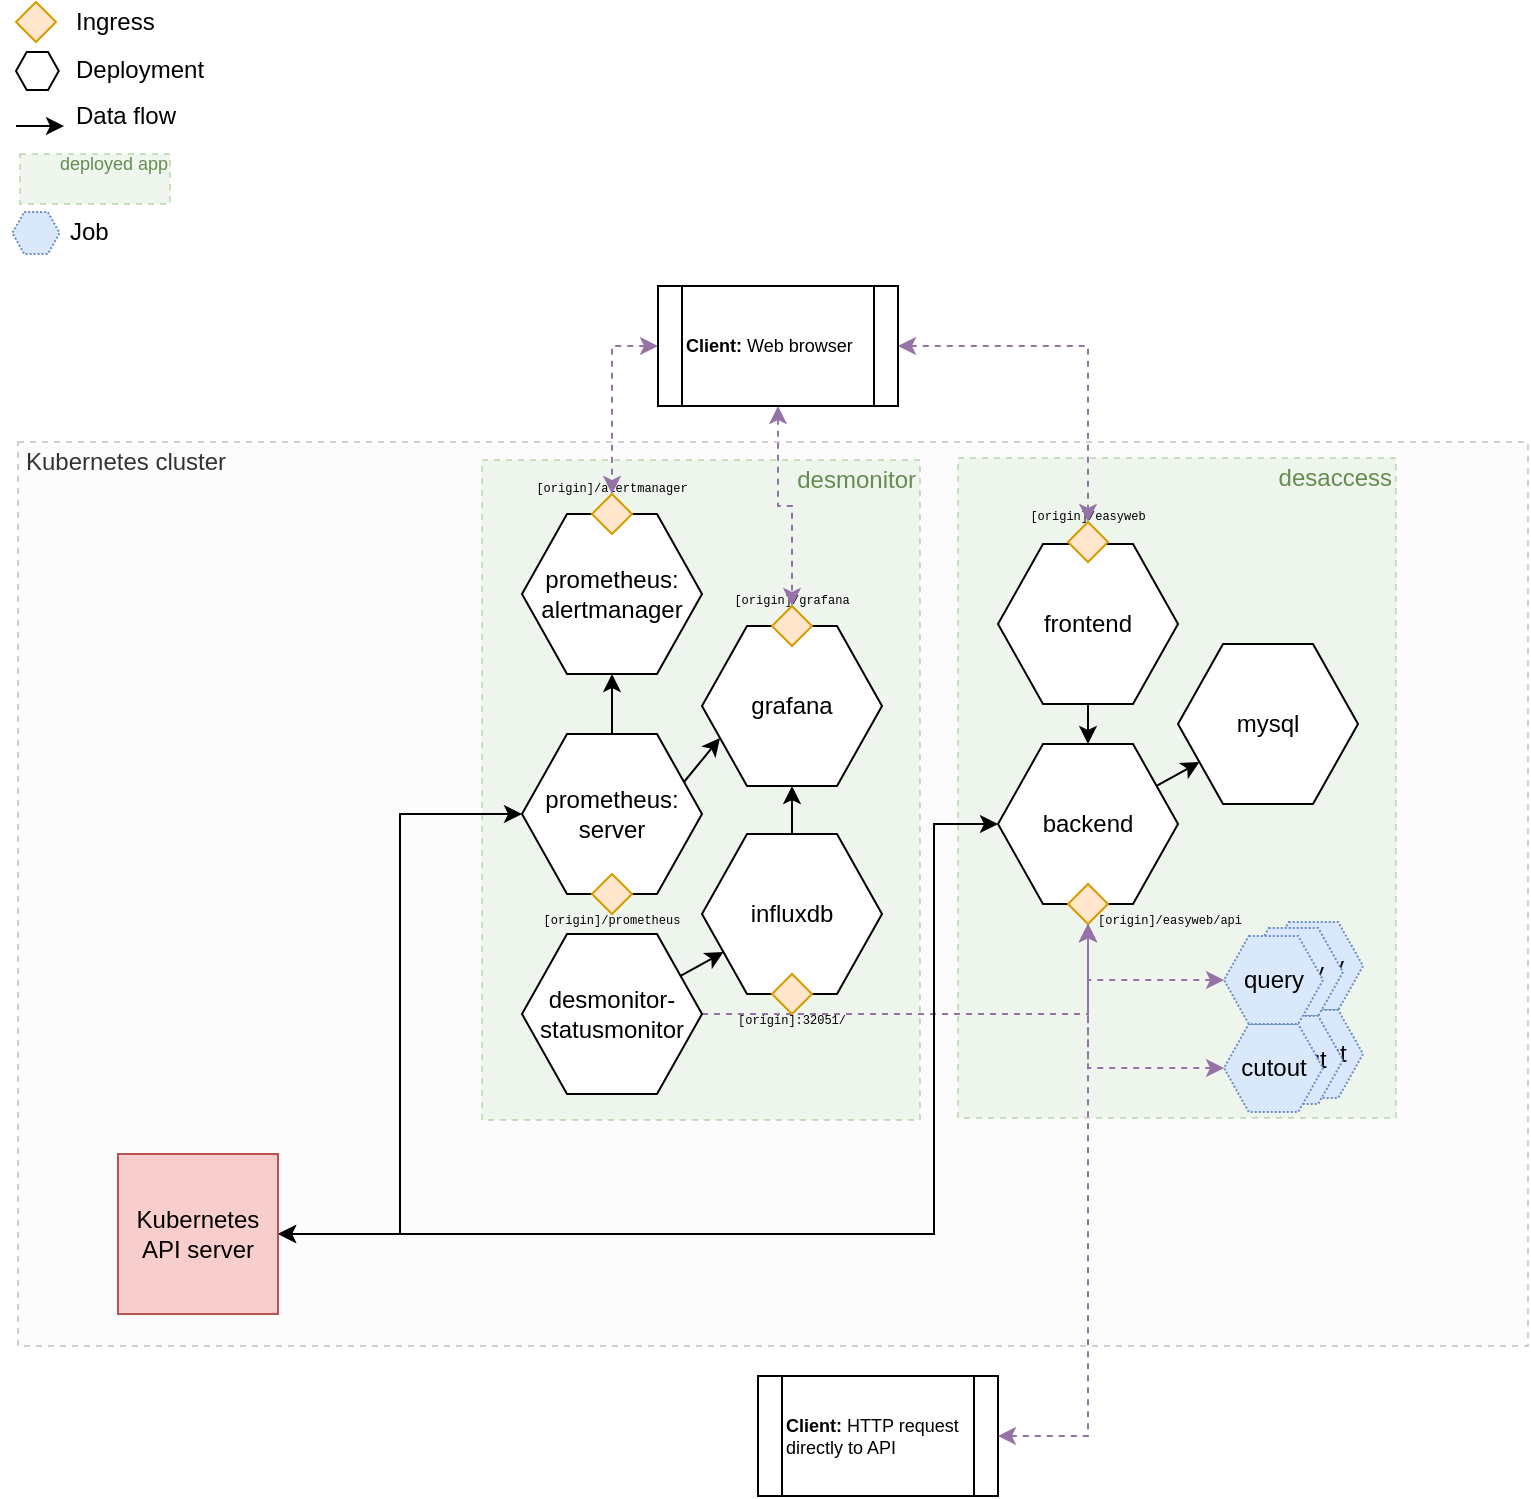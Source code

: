 <mxfile version="13.0.3" type="device"><diagram id="Mzlb6xlfc7U3hvmdmJUH" name="Page-1"><mxGraphModel dx="1114" dy="653" grid="0" gridSize="10" guides="1" tooltips="1" connect="1" arrows="1" fold="1" page="1" pageScale="1" pageWidth="850" pageHeight="1100" math="0" shadow="0"><root><mxCell id="0"/><mxCell id="1" parent="0"/><mxCell id="6bZDnzHKxkmFpyvZK2wN-145" value="" style="group" vertex="1" connectable="0" parent="1"><mxGeometry x="23" y="259" width="755" height="452" as="geometry"/></mxCell><mxCell id="6bZDnzHKxkmFpyvZK2wN-137" value="" style="whiteSpace=wrap;html=1;shadow=0;dashed=1;comic=0;fillColor=#f5f5f5;fontFamily=Helvetica;fontSize=9;fontColor=#333333;align=left;strokeColor=#666666;opacity=30;" vertex="1" parent="6bZDnzHKxkmFpyvZK2wN-145"><mxGeometry width="755" height="452" as="geometry"/></mxCell><mxCell id="6bZDnzHKxkmFpyvZK2wN-144" value="Kubernetes cluster" style="text;html=1;strokeColor=none;fillColor=none;align=left;verticalAlign=middle;whiteSpace=wrap;rounded=0;shadow=0;dashed=1;comic=0;fontFamily=Helvetica;fontSize=12;opacity=40;fontColor=#333333;" vertex="1" parent="6bZDnzHKxkmFpyvZK2wN-145"><mxGeometry x="1.5" width="119" height="20" as="geometry"/></mxCell><mxCell id="6bZDnzHKxkmFpyvZK2wN-111" value="" style="group" vertex="1" connectable="0" parent="1"><mxGeometry x="493" y="267" width="219" height="330" as="geometry"/></mxCell><mxCell id="6bZDnzHKxkmFpyvZK2wN-63" value="" style="whiteSpace=wrap;html=1;shadow=0;comic=0;fontFamily=Courier New;fontSize=6;align=center;fillColor=#d5e8d4;strokeColor=#82b366;dashed=1;opacity=40;" vertex="1" parent="6bZDnzHKxkmFpyvZK2wN-111"><mxGeometry width="219" height="330" as="geometry"/></mxCell><mxCell id="6bZDnzHKxkmFpyvZK2wN-86" value="desaccess" style="text;html=1;strokeColor=none;fillColor=none;align=right;verticalAlign=middle;whiteSpace=wrap;rounded=0;shadow=0;dashed=1;comic=0;fontFamily=Helvetica;fontSize=12;opacity=40;fontColor=#668C50;" vertex="1" parent="6bZDnzHKxkmFpyvZK2wN-111"><mxGeometry x="179" width="40" height="20" as="geometry"/></mxCell><mxCell id="6bZDnzHKxkmFpyvZK2wN-88" value="[origin]/easyweb/api" style="text;html=1;strokeColor=none;fillColor=none;align=center;verticalAlign=middle;whiteSpace=wrap;rounded=0;shadow=0;comic=0;fontFamily=Courier New;fontSize=6;" vertex="1" parent="6bZDnzHKxkmFpyvZK2wN-111"><mxGeometry x="86" y="221" width="40" height="20" as="geometry"/></mxCell><mxCell id="6bZDnzHKxkmFpyvZK2wN-134" value="" style="group" vertex="1" connectable="0" parent="6bZDnzHKxkmFpyvZK2wN-111"><mxGeometry x="133" y="235" width="69.5" height="92" as="geometry"/></mxCell><mxCell id="6bZDnzHKxkmFpyvZK2wN-130" value="" style="group" vertex="1" connectable="0" parent="6bZDnzHKxkmFpyvZK2wN-134"><mxGeometry x="10" width="59.5" height="88" as="geometry"/></mxCell><mxCell id="6bZDnzHKxkmFpyvZK2wN-131" value="" style="group" vertex="1" connectable="0" parent="6bZDnzHKxkmFpyvZK2wN-130"><mxGeometry x="10" y="-3" width="49.5" height="88" as="geometry"/></mxCell><mxCell id="6bZDnzHKxkmFpyvZK2wN-132" value="query" style="shape=hexagon;perimeter=hexagonPerimeter2;whiteSpace=wrap;html=1;fillColor=#dae8fc;strokeColor=#6c8ebf;dashed=1;dashPattern=1 1;" vertex="1" parent="6bZDnzHKxkmFpyvZK2wN-131"><mxGeometry width="49.5" height="44" as="geometry"/></mxCell><mxCell id="6bZDnzHKxkmFpyvZK2wN-133" value="cutout" style="shape=hexagon;perimeter=hexagonPerimeter2;whiteSpace=wrap;html=1;fillColor=#dae8fc;strokeColor=#6c8ebf;dashed=1;dashPattern=1 1;" vertex="1" parent="6bZDnzHKxkmFpyvZK2wN-131"><mxGeometry y="44" width="49.5" height="44" as="geometry"/></mxCell><mxCell id="6bZDnzHKxkmFpyvZK2wN-128" value="query" style="shape=hexagon;perimeter=hexagonPerimeter2;whiteSpace=wrap;html=1;fillColor=#dae8fc;strokeColor=#6c8ebf;dashed=1;dashPattern=1 1;" vertex="1" parent="6bZDnzHKxkmFpyvZK2wN-130"><mxGeometry width="49.5" height="44" as="geometry"/></mxCell><mxCell id="6bZDnzHKxkmFpyvZK2wN-129" value="cutout" style="shape=hexagon;perimeter=hexagonPerimeter2;whiteSpace=wrap;html=1;fillColor=#dae8fc;strokeColor=#6c8ebf;dashed=1;dashPattern=1 1;" vertex="1" parent="6bZDnzHKxkmFpyvZK2wN-130"><mxGeometry y="44" width="49.5" height="44" as="geometry"/></mxCell><mxCell id="6bZDnzHKxkmFpyvZK2wN-119" value="cutout" style="shape=hexagon;perimeter=hexagonPerimeter2;whiteSpace=wrap;html=1;fillColor=#dae8fc;strokeColor=#6c8ebf;dashed=1;dashPattern=1 1;" vertex="1" parent="6bZDnzHKxkmFpyvZK2wN-134"><mxGeometry y="48" width="49.5" height="44" as="geometry"/></mxCell><mxCell id="6bZDnzHKxkmFpyvZK2wN-120" value="query" style="shape=hexagon;perimeter=hexagonPerimeter2;whiteSpace=wrap;html=1;fillColor=#dae8fc;strokeColor=#6c8ebf;dashed=1;dashPattern=1 1;" vertex="1" parent="6bZDnzHKxkmFpyvZK2wN-134"><mxGeometry y="4" width="49.5" height="44" as="geometry"/></mxCell><mxCell id="6bZDnzHKxkmFpyvZK2wN-110" value="" style="group" vertex="1" connectable="0" parent="1"><mxGeometry x="255" y="268" width="219" height="330" as="geometry"/></mxCell><mxCell id="6bZDnzHKxkmFpyvZK2wN-61" value="" style="whiteSpace=wrap;html=1;shadow=0;comic=0;fontFamily=Courier New;fontSize=6;align=center;fillColor=#d5e8d4;strokeColor=#82b366;dashed=1;opacity=40;" vertex="1" parent="6bZDnzHKxkmFpyvZK2wN-110"><mxGeometry width="219" height="330" as="geometry"/></mxCell><mxCell id="6bZDnzHKxkmFpyvZK2wN-62" value="desmonitor" style="text;html=1;strokeColor=none;fillColor=none;align=right;verticalAlign=middle;whiteSpace=wrap;rounded=0;shadow=0;dashed=1;comic=0;fontFamily=Helvetica;fontSize=12;opacity=40;fontColor=#668C50;" vertex="1" parent="6bZDnzHKxkmFpyvZK2wN-110"><mxGeometry x="179" width="40" height="20" as="geometry"/></mxCell><mxCell id="6bZDnzHKxkmFpyvZK2wN-49" value="" style="edgeStyle=none;rounded=0;orthogonalLoop=1;jettySize=auto;html=1;" edge="1" parent="1" source="6bZDnzHKxkmFpyvZK2wN-17" target="6bZDnzHKxkmFpyvZK2wN-16"><mxGeometry relative="1" as="geometry"/></mxCell><mxCell id="6bZDnzHKxkmFpyvZK2wN-52" value="" style="edgeStyle=none;rounded=0;orthogonalLoop=1;jettySize=auto;html=1;" edge="1" parent="1" source="6bZDnzHKxkmFpyvZK2wN-18" target="6bZDnzHKxkmFpyvZK2wN-17"><mxGeometry relative="1" as="geometry"/></mxCell><mxCell id="6bZDnzHKxkmFpyvZK2wN-118" value="" style="edgeStyle=orthogonalEdgeStyle;rounded=0;orthogonalLoop=1;jettySize=auto;html=1;fontFamily=Helvetica;fontSize=9;fontColor=#668C50;dashed=1;fillColor=#e1d5e7;strokeColor=#9673a6;" edge="1" parent="1" source="6bZDnzHKxkmFpyvZK2wN-18" target="6bZDnzHKxkmFpyvZK2wN-89"><mxGeometry relative="1" as="geometry"><mxPoint x="319.977" y="665.0" as="targetPoint"/></mxGeometry></mxCell><mxCell id="6bZDnzHKxkmFpyvZK2wN-18" value="desmonitor-statusmonitor" style="shape=hexagon;perimeter=hexagonPerimeter2;whiteSpace=wrap;html=1;comic=0;" vertex="1" parent="1"><mxGeometry x="275" y="505" width="90" height="80" as="geometry"/></mxCell><mxCell id="6bZDnzHKxkmFpyvZK2wN-28" value="" style="group" vertex="1" connectable="0" parent="1"><mxGeometry x="275" y="405" width="90" height="100" as="geometry"/></mxCell><mxCell id="6bZDnzHKxkmFpyvZK2wN-15" value="prometheus:&lt;br&gt;server" style="shape=hexagon;perimeter=hexagonPerimeter2;whiteSpace=wrap;html=1;" vertex="1" parent="6bZDnzHKxkmFpyvZK2wN-28"><mxGeometry width="90" height="80" as="geometry"/></mxCell><mxCell id="6bZDnzHKxkmFpyvZK2wN-58" value="" style="rhombus;whiteSpace=wrap;html=1;shadow=0;comic=0;fillColor=#ffe6cc;strokeColor=#d79b00;" vertex="1" parent="6bZDnzHKxkmFpyvZK2wN-28"><mxGeometry x="35" y="70" width="20" height="20" as="geometry"/></mxCell><mxCell id="6bZDnzHKxkmFpyvZK2wN-59" value="[origin]/prometheus" style="text;html=1;strokeColor=none;fillColor=none;align=center;verticalAlign=middle;whiteSpace=wrap;rounded=0;shadow=0;comic=0;fontFamily=Courier New;fontSize=6;" vertex="1" parent="6bZDnzHKxkmFpyvZK2wN-28"><mxGeometry x="25" y="83" width="40" height="20" as="geometry"/></mxCell><mxCell id="6bZDnzHKxkmFpyvZK2wN-45" style="edgeStyle=none;rounded=0;orthogonalLoop=1;jettySize=auto;html=1;exitX=1;exitY=0.25;exitDx=0;exitDy=0;entryX=0;entryY=0.75;entryDx=0;entryDy=0;" edge="1" parent="1" source="6bZDnzHKxkmFpyvZK2wN-15" target="6bZDnzHKxkmFpyvZK2wN-16"><mxGeometry relative="1" as="geometry"/></mxCell><mxCell id="6bZDnzHKxkmFpyvZK2wN-47" style="edgeStyle=none;rounded=0;orthogonalLoop=1;jettySize=auto;html=1;exitX=0.5;exitY=0;exitDx=0;exitDy=0;" edge="1" parent="1" source="6bZDnzHKxkmFpyvZK2wN-15" target="6bZDnzHKxkmFpyvZK2wN-13"><mxGeometry relative="1" as="geometry"><mxPoint x="380" y="345" as="targetPoint"/></mxGeometry></mxCell><mxCell id="6bZDnzHKxkmFpyvZK2wN-54" value="" style="group" vertex="1" connectable="0" parent="1"><mxGeometry x="365" y="455" width="90" height="100" as="geometry"/></mxCell><mxCell id="6bZDnzHKxkmFpyvZK2wN-17" value="influxdb" style="shape=hexagon;perimeter=hexagonPerimeter2;whiteSpace=wrap;html=1;" vertex="1" parent="6bZDnzHKxkmFpyvZK2wN-54"><mxGeometry width="90" height="80" as="geometry"/></mxCell><mxCell id="6bZDnzHKxkmFpyvZK2wN-53" value="" style="rhombus;whiteSpace=wrap;html=1;shadow=0;comic=0;fillColor=#ffe6cc;strokeColor=#d79b00;" vertex="1" parent="6bZDnzHKxkmFpyvZK2wN-54"><mxGeometry x="35" y="70" width="20" height="20" as="geometry"/></mxCell><mxCell id="6bZDnzHKxkmFpyvZK2wN-60" value="[origin]:32051/" style="text;html=1;strokeColor=none;fillColor=none;align=center;verticalAlign=middle;whiteSpace=wrap;rounded=0;shadow=0;comic=0;fontFamily=Courier New;fontSize=6;" vertex="1" parent="6bZDnzHKxkmFpyvZK2wN-54"><mxGeometry x="25" y="83" width="40" height="20" as="geometry"/></mxCell><mxCell id="6bZDnzHKxkmFpyvZK2wN-56" value="" style="group;align=center;" vertex="1" connectable="0" parent="1"><mxGeometry x="275" y="272" width="90" height="103" as="geometry"/></mxCell><mxCell id="6bZDnzHKxkmFpyvZK2wN-46" value="" style="group" vertex="1" connectable="0" parent="6bZDnzHKxkmFpyvZK2wN-56"><mxGeometry y="13" width="90" height="90" as="geometry"/></mxCell><mxCell id="6bZDnzHKxkmFpyvZK2wN-13" value="prometheus:&lt;br&gt;alertmanager" style="shape=hexagon;perimeter=hexagonPerimeter2;whiteSpace=wrap;html=1;" vertex="1" parent="6bZDnzHKxkmFpyvZK2wN-46"><mxGeometry y="10" width="90" height="80" as="geometry"/></mxCell><mxCell id="6bZDnzHKxkmFpyvZK2wN-39" value="" style="rhombus;whiteSpace=wrap;html=1;shadow=0;comic=0;fillColor=#ffe6cc;strokeColor=#d79b00;" vertex="1" parent="6bZDnzHKxkmFpyvZK2wN-46"><mxGeometry x="35" width="20" height="20" as="geometry"/></mxCell><mxCell id="6bZDnzHKxkmFpyvZK2wN-55" value="[origin]/alertmanager" style="text;html=1;strokeColor=none;fillColor=none;align=center;verticalAlign=middle;whiteSpace=wrap;rounded=0;shadow=0;comic=0;fontFamily=Courier New;fontSize=6;" vertex="1" parent="6bZDnzHKxkmFpyvZK2wN-56"><mxGeometry x="25" width="40" height="20" as="geometry"/></mxCell><mxCell id="6bZDnzHKxkmFpyvZK2wN-65" value="" style="edgeStyle=none;rounded=0;orthogonalLoop=1;jettySize=auto;html=1;" edge="1" source="6bZDnzHKxkmFpyvZK2wN-66" target="6bZDnzHKxkmFpyvZK2wN-77" parent="1"><mxGeometry relative="1" as="geometry"/></mxCell><mxCell id="6bZDnzHKxkmFpyvZK2wN-67" value="" style="group" vertex="1" connectable="0" parent="1"><mxGeometry x="513" y="310" width="90" height="100" as="geometry"/></mxCell><mxCell id="6bZDnzHKxkmFpyvZK2wN-68" value="frontend" style="shape=hexagon;perimeter=hexagonPerimeter2;whiteSpace=wrap;html=1;" vertex="1" parent="6bZDnzHKxkmFpyvZK2wN-67"><mxGeometry width="90" height="80" as="geometry"/></mxCell><mxCell id="6bZDnzHKxkmFpyvZK2wN-87" value="" style="group" vertex="1" connectable="0" parent="1"><mxGeometry x="365" y="328" width="90" height="103" as="geometry"/></mxCell><mxCell id="6bZDnzHKxkmFpyvZK2wN-48" value="" style="group" vertex="1" connectable="0" parent="6bZDnzHKxkmFpyvZK2wN-87"><mxGeometry y="13" width="90" height="90" as="geometry"/></mxCell><mxCell id="6bZDnzHKxkmFpyvZK2wN-16" value="grafana" style="shape=hexagon;perimeter=hexagonPerimeter2;whiteSpace=wrap;html=1;" vertex="1" parent="6bZDnzHKxkmFpyvZK2wN-48"><mxGeometry y="10" width="90" height="80" as="geometry"/></mxCell><mxCell id="6bZDnzHKxkmFpyvZK2wN-40" value="" style="rhombus;whiteSpace=wrap;html=1;shadow=0;comic=0;fillColor=#ffe6cc;strokeColor=#d79b00;" vertex="1" parent="6bZDnzHKxkmFpyvZK2wN-48"><mxGeometry x="35" width="20" height="20" as="geometry"/></mxCell><mxCell id="6bZDnzHKxkmFpyvZK2wN-57" value="[origin]/grafana" style="text;html=1;strokeColor=none;fillColor=none;align=center;verticalAlign=middle;whiteSpace=wrap;rounded=0;shadow=0;comic=0;fontFamily=Courier New;fontSize=6;" vertex="1" parent="6bZDnzHKxkmFpyvZK2wN-87"><mxGeometry x="25" width="40" height="20" as="geometry"/></mxCell><mxCell id="6bZDnzHKxkmFpyvZK2wN-90" value="" style="group" vertex="1" connectable="0" parent="1"><mxGeometry x="513" y="410" width="90" height="100" as="geometry"/></mxCell><mxCell id="6bZDnzHKxkmFpyvZK2wN-66" value="backend" style="shape=hexagon;perimeter=hexagonPerimeter2;whiteSpace=wrap;html=1;comic=0;" vertex="1" parent="6bZDnzHKxkmFpyvZK2wN-90"><mxGeometry width="90" height="80" as="geometry"/></mxCell><mxCell id="6bZDnzHKxkmFpyvZK2wN-89" value="" style="rhombus;whiteSpace=wrap;html=1;shadow=0;comic=0;fillColor=#ffe6cc;strokeColor=#d79b00;" vertex="1" parent="6bZDnzHKxkmFpyvZK2wN-90"><mxGeometry x="35" y="70" width="20" height="20" as="geometry"/></mxCell><mxCell id="6bZDnzHKxkmFpyvZK2wN-69" value="" style="rhombus;whiteSpace=wrap;html=1;shadow=0;comic=0;fillColor=#ffe6cc;strokeColor=#d79b00;" vertex="1" parent="1"><mxGeometry x="548" y="299" width="20" height="20" as="geometry"/></mxCell><mxCell id="6bZDnzHKxkmFpyvZK2wN-70" value="[origin]/easyweb" style="text;html=1;strokeColor=none;fillColor=none;align=center;verticalAlign=middle;whiteSpace=wrap;rounded=0;shadow=0;comic=0;fontFamily=Courier New;fontSize=6;" vertex="1" parent="1"><mxGeometry x="538" y="286" width="40" height="20" as="geometry"/></mxCell><mxCell id="6bZDnzHKxkmFpyvZK2wN-93" value="" style="edgeStyle=none;rounded=0;orthogonalLoop=1;jettySize=auto;html=1;fontFamily=Helvetica;fontSize=12;fontColor=#668C50;" edge="1" parent="1" source="6bZDnzHKxkmFpyvZK2wN-68" target="6bZDnzHKxkmFpyvZK2wN-66"><mxGeometry relative="1" as="geometry"/></mxCell><mxCell id="6bZDnzHKxkmFpyvZK2wN-98" style="edgeStyle=elbowEdgeStyle;rounded=0;orthogonalLoop=1;jettySize=auto;html=1;fontFamily=Helvetica;fontSize=12;fontColor=#668C50;startArrow=classic;startFill=1;" edge="1" parent="1" source="6bZDnzHKxkmFpyvZK2wN-97" target="6bZDnzHKxkmFpyvZK2wN-15"><mxGeometry relative="1" as="geometry"/></mxCell><mxCell id="6bZDnzHKxkmFpyvZK2wN-100" style="edgeStyle=elbowEdgeStyle;rounded=0;orthogonalLoop=1;jettySize=auto;html=1;fontFamily=Helvetica;fontSize=12;fontColor=#668C50;startArrow=classic;startFill=1;" edge="1" parent="1" source="6bZDnzHKxkmFpyvZK2wN-97" target="6bZDnzHKxkmFpyvZK2wN-66"><mxGeometry relative="1" as="geometry"><Array as="points"><mxPoint x="481" y="598"/></Array></mxGeometry></mxCell><mxCell id="6bZDnzHKxkmFpyvZK2wN-97" value="&lt;span&gt;Kubernetes&lt;/span&gt;&lt;br&gt;&lt;div&gt;&lt;span&gt;API server&lt;/span&gt;&lt;/div&gt;" style="whiteSpace=wrap;html=1;aspect=fixed;shadow=0;comic=0;fontFamily=Helvetica;fontSize=12;align=center;fillColor=#f8cecc;strokeColor=#b85450;" vertex="1" parent="1"><mxGeometry x="73" y="615" width="80" height="80" as="geometry"/></mxCell><mxCell id="6bZDnzHKxkmFpyvZK2wN-77" value="mysql" style="shape=hexagon;perimeter=hexagonPerimeter2;whiteSpace=wrap;html=1;" vertex="1" parent="1"><mxGeometry x="603" y="360" width="90" height="80" as="geometry"/></mxCell><mxCell id="6bZDnzHKxkmFpyvZK2wN-101" value="" style="rhombus;whiteSpace=wrap;html=1;shadow=0;comic=0;fillColor=#ffe6cc;strokeColor=#d79b00;" vertex="1" parent="1"><mxGeometry x="22" y="39" width="20" height="20" as="geometry"/></mxCell><mxCell id="6bZDnzHKxkmFpyvZK2wN-102" value="Ingress" style="text;html=1;align=left;verticalAlign=middle;whiteSpace=wrap;rounded=0;shadow=0;comic=0;fontFamily=Helvetica;fontSize=12;" vertex="1" parent="1"><mxGeometry x="50" y="39" width="40" height="20" as="geometry"/></mxCell><mxCell id="6bZDnzHKxkmFpyvZK2wN-103" value="" style="shape=hexagon;perimeter=hexagonPerimeter2;whiteSpace=wrap;html=1;" vertex="1" parent="1"><mxGeometry x="22" y="64" width="21.38" height="19" as="geometry"/></mxCell><mxCell id="6bZDnzHKxkmFpyvZK2wN-104" value="Deployment" style="text;html=1;align=left;verticalAlign=middle;whiteSpace=wrap;rounded=0;shadow=0;comic=0;fontFamily=Helvetica;fontSize=12;" vertex="1" parent="1"><mxGeometry x="50" y="63" width="40" height="20" as="geometry"/></mxCell><mxCell id="6bZDnzHKxkmFpyvZK2wN-105" value="" style="endArrow=classic;html=1;fontFamily=Helvetica;fontSize=12;fontColor=#668C50;" edge="1" parent="1"><mxGeometry width="50" height="50" relative="1" as="geometry"><mxPoint x="22" y="101" as="sourcePoint"/><mxPoint x="46" y="101" as="targetPoint"/></mxGeometry></mxCell><mxCell id="6bZDnzHKxkmFpyvZK2wN-106" value="Data flow" style="text;html=1;align=left;verticalAlign=middle;whiteSpace=wrap;rounded=0;shadow=0;comic=0;fontFamily=Helvetica;fontSize=12;" vertex="1" parent="1"><mxGeometry x="50" y="86" width="68" height="20" as="geometry"/></mxCell><mxCell id="6bZDnzHKxkmFpyvZK2wN-112" value="" style="group" vertex="1" connectable="0" parent="1"><mxGeometry x="50" y="115" width="82" height="25" as="geometry"/></mxCell><mxCell id="6bZDnzHKxkmFpyvZK2wN-113" value="" style="whiteSpace=wrap;html=1;shadow=0;comic=0;fontFamily=Courier New;fontSize=6;align=center;fillColor=#d5e8d4;strokeColor=#82b366;dashed=1;opacity=40;" vertex="1" parent="6bZDnzHKxkmFpyvZK2wN-112"><mxGeometry x="-26" width="75" height="25" as="geometry"/></mxCell><mxCell id="6bZDnzHKxkmFpyvZK2wN-114" value="deployed app" style="text;html=1;strokeColor=none;fillColor=none;align=right;verticalAlign=middle;whiteSpace=wrap;rounded=0;shadow=0;dashed=1;comic=0;fontFamily=Helvetica;fontSize=9;opacity=40;fontColor=#668C50;" vertex="1" parent="6bZDnzHKxkmFpyvZK2wN-112"><mxGeometry x="-11.5" width="60.5" height="10.14" as="geometry"/></mxCell><mxCell id="6bZDnzHKxkmFpyvZK2wN-124" style="rounded=0;orthogonalLoop=1;jettySize=auto;html=1;dashed=1;fontFamily=Helvetica;fontSize=9;fontColor=#668C50;strokeColor=#9673a6;fillColor=#e1d5e7;startArrow=classic;startFill=1;edgeStyle=orthogonalEdgeStyle;" edge="1" parent="1" source="6bZDnzHKxkmFpyvZK2wN-119" target="6bZDnzHKxkmFpyvZK2wN-89"><mxGeometry relative="1" as="geometry"/></mxCell><mxCell id="6bZDnzHKxkmFpyvZK2wN-125" style="rounded=0;orthogonalLoop=1;jettySize=auto;html=1;dashed=1;fontFamily=Helvetica;fontSize=9;fontColor=#668C50;strokeColor=#9673a6;fillColor=#e1d5e7;startArrow=classic;startFill=1;edgeStyle=orthogonalEdgeStyle;" edge="1" parent="1" source="6bZDnzHKxkmFpyvZK2wN-120" target="6bZDnzHKxkmFpyvZK2wN-89"><mxGeometry relative="1" as="geometry"><mxPoint x="632.95" y="519.2" as="sourcePoint"/><mxPoint x="597.748" y="487.115" as="targetPoint"/></mxGeometry></mxCell><mxCell id="6bZDnzHKxkmFpyvZK2wN-135" value="" style="shape=hexagon;perimeter=hexagonPerimeter2;whiteSpace=wrap;html=1;fillColor=#dae8fc;strokeColor=#6c8ebf;dashed=1;dashPattern=1 1;" vertex="1" parent="1"><mxGeometry x="20.18" y="144" width="23.63" height="21" as="geometry"/></mxCell><mxCell id="6bZDnzHKxkmFpyvZK2wN-136" value="Job" style="text;html=1;align=left;verticalAlign=middle;whiteSpace=wrap;rounded=0;shadow=0;comic=0;fontFamily=Helvetica;fontSize=12;" vertex="1" parent="1"><mxGeometry x="47" y="144" width="40" height="20" as="geometry"/></mxCell><mxCell id="6bZDnzHKxkmFpyvZK2wN-139" style="edgeStyle=orthogonalEdgeStyle;rounded=0;orthogonalLoop=1;jettySize=auto;html=1;exitX=1;exitY=0.5;exitDx=0;exitDy=0;dashed=1;startArrow=classic;startFill=1;fontFamily=Helvetica;fontSize=9;fontColor=#668C50;strokeColor=#9673a6;fillColor=#e1d5e7;" edge="1" parent="1" source="6bZDnzHKxkmFpyvZK2wN-138" target="6bZDnzHKxkmFpyvZK2wN-69"><mxGeometry relative="1" as="geometry"/></mxCell><mxCell id="6bZDnzHKxkmFpyvZK2wN-142" style="edgeStyle=orthogonalEdgeStyle;rounded=0;orthogonalLoop=1;jettySize=auto;html=1;dashed=1;startArrow=classic;startFill=1;fontFamily=Helvetica;fontSize=9;fontColor=#668C50;strokeColor=#9673a6;fillColor=#e1d5e7;" edge="1" parent="1" source="6bZDnzHKxkmFpyvZK2wN-138" target="6bZDnzHKxkmFpyvZK2wN-39"><mxGeometry relative="1" as="geometry"/></mxCell><mxCell id="6bZDnzHKxkmFpyvZK2wN-143" style="edgeStyle=orthogonalEdgeStyle;rounded=0;orthogonalLoop=1;jettySize=auto;html=1;dashed=1;startArrow=classic;startFill=1;fontFamily=Helvetica;fontSize=9;fontColor=#668C50;strokeColor=#9673a6;fillColor=#e1d5e7;" edge="1" parent="1" source="6bZDnzHKxkmFpyvZK2wN-138" target="6bZDnzHKxkmFpyvZK2wN-40"><mxGeometry relative="1" as="geometry"/></mxCell><mxCell id="6bZDnzHKxkmFpyvZK2wN-138" value="&lt;b&gt;Client: &lt;/b&gt;Web browser" style="shape=process;whiteSpace=wrap;html=1;backgroundOutline=1;shadow=0;comic=0;fontFamily=Helvetica;fontSize=9;align=left;strokeColor=#000000;" vertex="1" parent="1"><mxGeometry x="343" y="181" width="120" height="60" as="geometry"/></mxCell><mxCell id="6bZDnzHKxkmFpyvZK2wN-140" value="&lt;b&gt;Client: &lt;/b&gt;HTTP request directly to API" style="shape=process;whiteSpace=wrap;html=1;backgroundOutline=1;shadow=0;comic=0;fontFamily=Helvetica;fontSize=9;align=left;strokeColor=#000000;" vertex="1" parent="1"><mxGeometry x="393" y="726" width="120" height="60" as="geometry"/></mxCell><mxCell id="6bZDnzHKxkmFpyvZK2wN-141" style="edgeStyle=orthogonalEdgeStyle;rounded=0;orthogonalLoop=1;jettySize=auto;html=1;exitX=1;exitY=0.5;exitDx=0;exitDy=0;dashed=1;startArrow=classic;startFill=1;fontFamily=Helvetica;fontSize=9;fontColor=#668C50;strokeColor=#9673a6;fillColor=#e1d5e7;" edge="1" source="6bZDnzHKxkmFpyvZK2wN-140" parent="1" target="6bZDnzHKxkmFpyvZK2wN-89"><mxGeometry relative="1" as="geometry"><mxPoint x="596" y="865" as="targetPoint"/></mxGeometry></mxCell></root></mxGraphModel></diagram></mxfile>